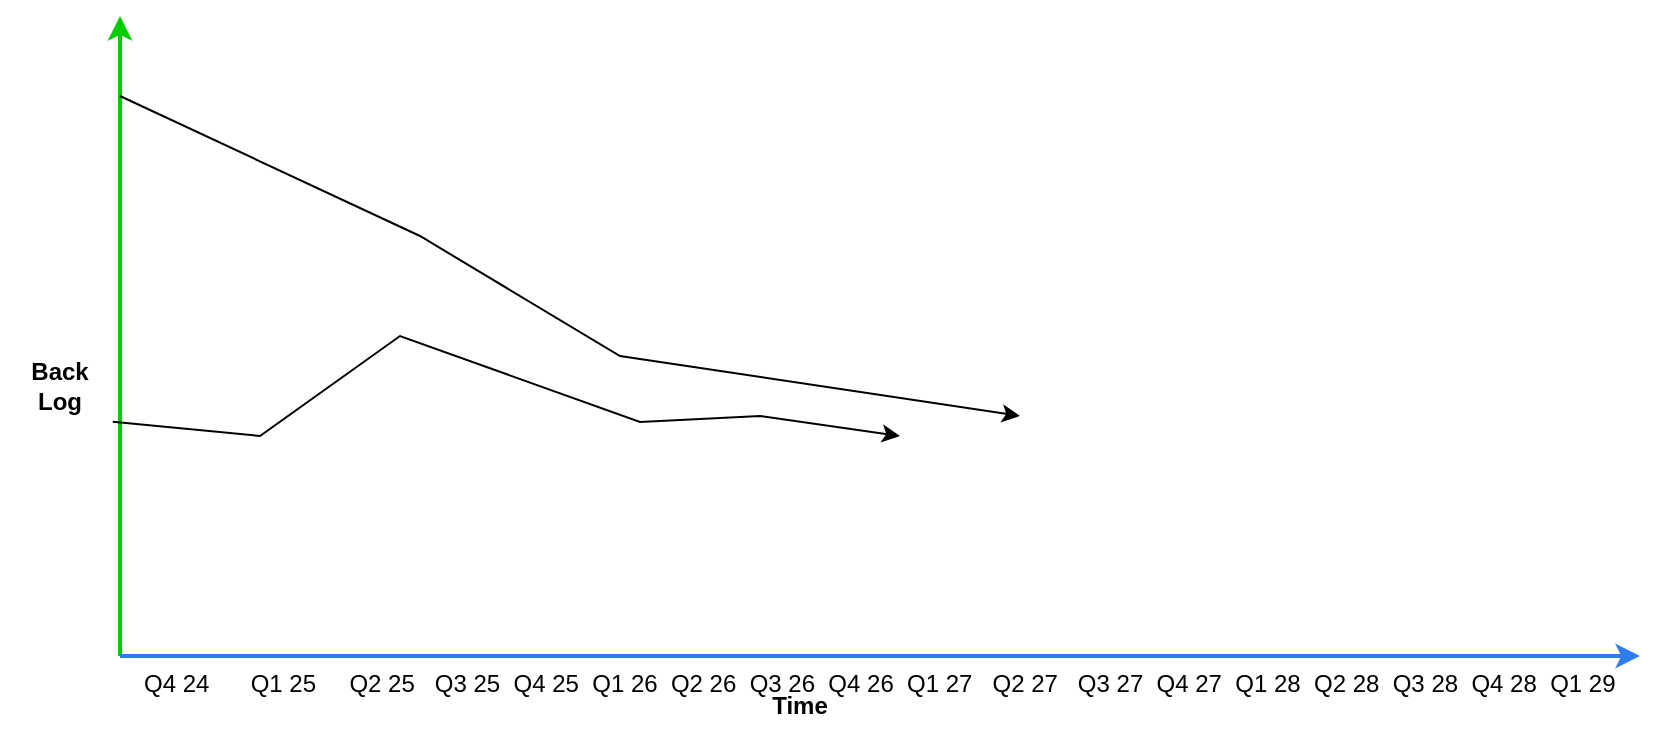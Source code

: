 <mxfile version="24.7.7">
  <diagram name="Page-1" id="FNKdaKImi394lbaXC5Hu">
    <mxGraphModel dx="1050" dy="522" grid="1" gridSize="10" guides="1" tooltips="1" connect="1" arrows="1" fold="1" page="1" pageScale="1" pageWidth="1169" pageHeight="827" math="0" shadow="0">
      <root>
        <mxCell id="0" />
        <mxCell id="1" parent="0" />
        <mxCell id="9bw9Z91mL2RfnUhRrSIE-1" value="" style="endArrow=classic;html=1;rounded=0;strokeWidth=2;strokeColor=#00CC00;" edge="1" parent="1">
          <mxGeometry width="50" height="50" relative="1" as="geometry">
            <mxPoint x="160" y="400" as="sourcePoint" />
            <mxPoint x="160" y="80" as="targetPoint" />
          </mxGeometry>
        </mxCell>
        <mxCell id="9bw9Z91mL2RfnUhRrSIE-2" value="" style="endArrow=classic;html=1;rounded=0;strokeWidth=2;strokeColor=#307DF0;" edge="1" parent="1">
          <mxGeometry width="50" height="50" relative="1" as="geometry">
            <mxPoint x="160" y="400" as="sourcePoint" />
            <mxPoint x="920" y="400" as="targetPoint" />
          </mxGeometry>
        </mxCell>
        <mxCell id="9bw9Z91mL2RfnUhRrSIE-3" value="Time" style="text;html=1;align=center;verticalAlign=middle;whiteSpace=wrap;rounded=0;fontStyle=1" vertex="1" parent="1">
          <mxGeometry x="470" y="410" width="60" height="30" as="geometry" />
        </mxCell>
        <mxCell id="9bw9Z91mL2RfnUhRrSIE-4" value="Back&lt;div&gt;Log&lt;/div&gt;" style="text;html=1;align=center;verticalAlign=middle;whiteSpace=wrap;rounded=0;fontStyle=1" vertex="1" parent="1">
          <mxGeometry x="100" y="210" width="60" height="110" as="geometry" />
        </mxCell>
        <mxCell id="9bw9Z91mL2RfnUhRrSIE-5" value="Q4 24&lt;span style=&quot;white-space: pre;&quot;&gt;&#x9;&lt;/span&gt;Q1 25&amp;nbsp; &amp;nbsp; &amp;nbsp;Q2 25&amp;nbsp; &amp;nbsp;Q3 25&amp;nbsp; Q4 25&amp;nbsp; Q1 26&amp;nbsp; Q2 26&amp;nbsp; Q3 26&amp;nbsp; Q4 26&amp;nbsp; Q1 27&amp;nbsp; &amp;nbsp;Q2 27&amp;nbsp; &amp;nbsp;Q3 27&amp;nbsp; Q4 27&amp;nbsp; Q1 28&amp;nbsp; Q2 28&amp;nbsp; Q3 28&amp;nbsp; Q4 28&amp;nbsp; Q1 29&amp;nbsp;&amp;nbsp;" style="text;html=1;align=left;verticalAlign=middle;whiteSpace=wrap;rounded=0;" vertex="1" parent="1">
          <mxGeometry x="170" y="399" width="750" height="30" as="geometry" />
        </mxCell>
        <mxCell id="9bw9Z91mL2RfnUhRrSIE-6" value="" style="endArrow=classic;html=1;rounded=0;exitX=0.94;exitY=0.662;exitDx=0;exitDy=0;exitPerimeter=0;" edge="1" parent="1" source="9bw9Z91mL2RfnUhRrSIE-4">
          <mxGeometry width="50" height="50" relative="1" as="geometry">
            <mxPoint x="330" y="210" as="sourcePoint" />
            <mxPoint x="550" y="290" as="targetPoint" />
            <Array as="points">
              <mxPoint x="230" y="290" />
              <mxPoint x="300" y="240" />
              <mxPoint x="420" y="283" />
              <mxPoint x="480" y="280" />
            </Array>
          </mxGeometry>
        </mxCell>
        <mxCell id="9bw9Z91mL2RfnUhRrSIE-7" value="" style="endArrow=classic;html=1;rounded=0;" edge="1" parent="1">
          <mxGeometry width="50" height="50" relative="1" as="geometry">
            <mxPoint x="160" y="120" as="sourcePoint" />
            <mxPoint x="610" y="280" as="targetPoint" />
            <Array as="points">
              <mxPoint x="310" y="190" />
              <mxPoint x="410" y="250" />
            </Array>
          </mxGeometry>
        </mxCell>
      </root>
    </mxGraphModel>
  </diagram>
</mxfile>
